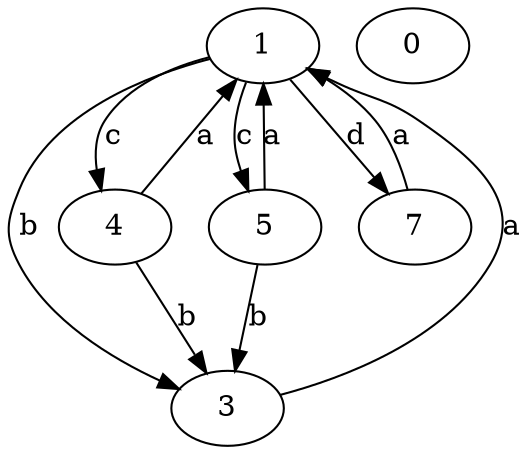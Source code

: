 strict digraph  {
1;
3;
4;
5;
0;
7;
1 -> 3  [label=b];
1 -> 4  [label=c];
1 -> 5  [label=c];
1 -> 7  [label=d];
3 -> 1  [label=a];
4 -> 1  [label=a];
4 -> 3  [label=b];
5 -> 1  [label=a];
5 -> 3  [label=b];
7 -> 1  [label=a];
}
